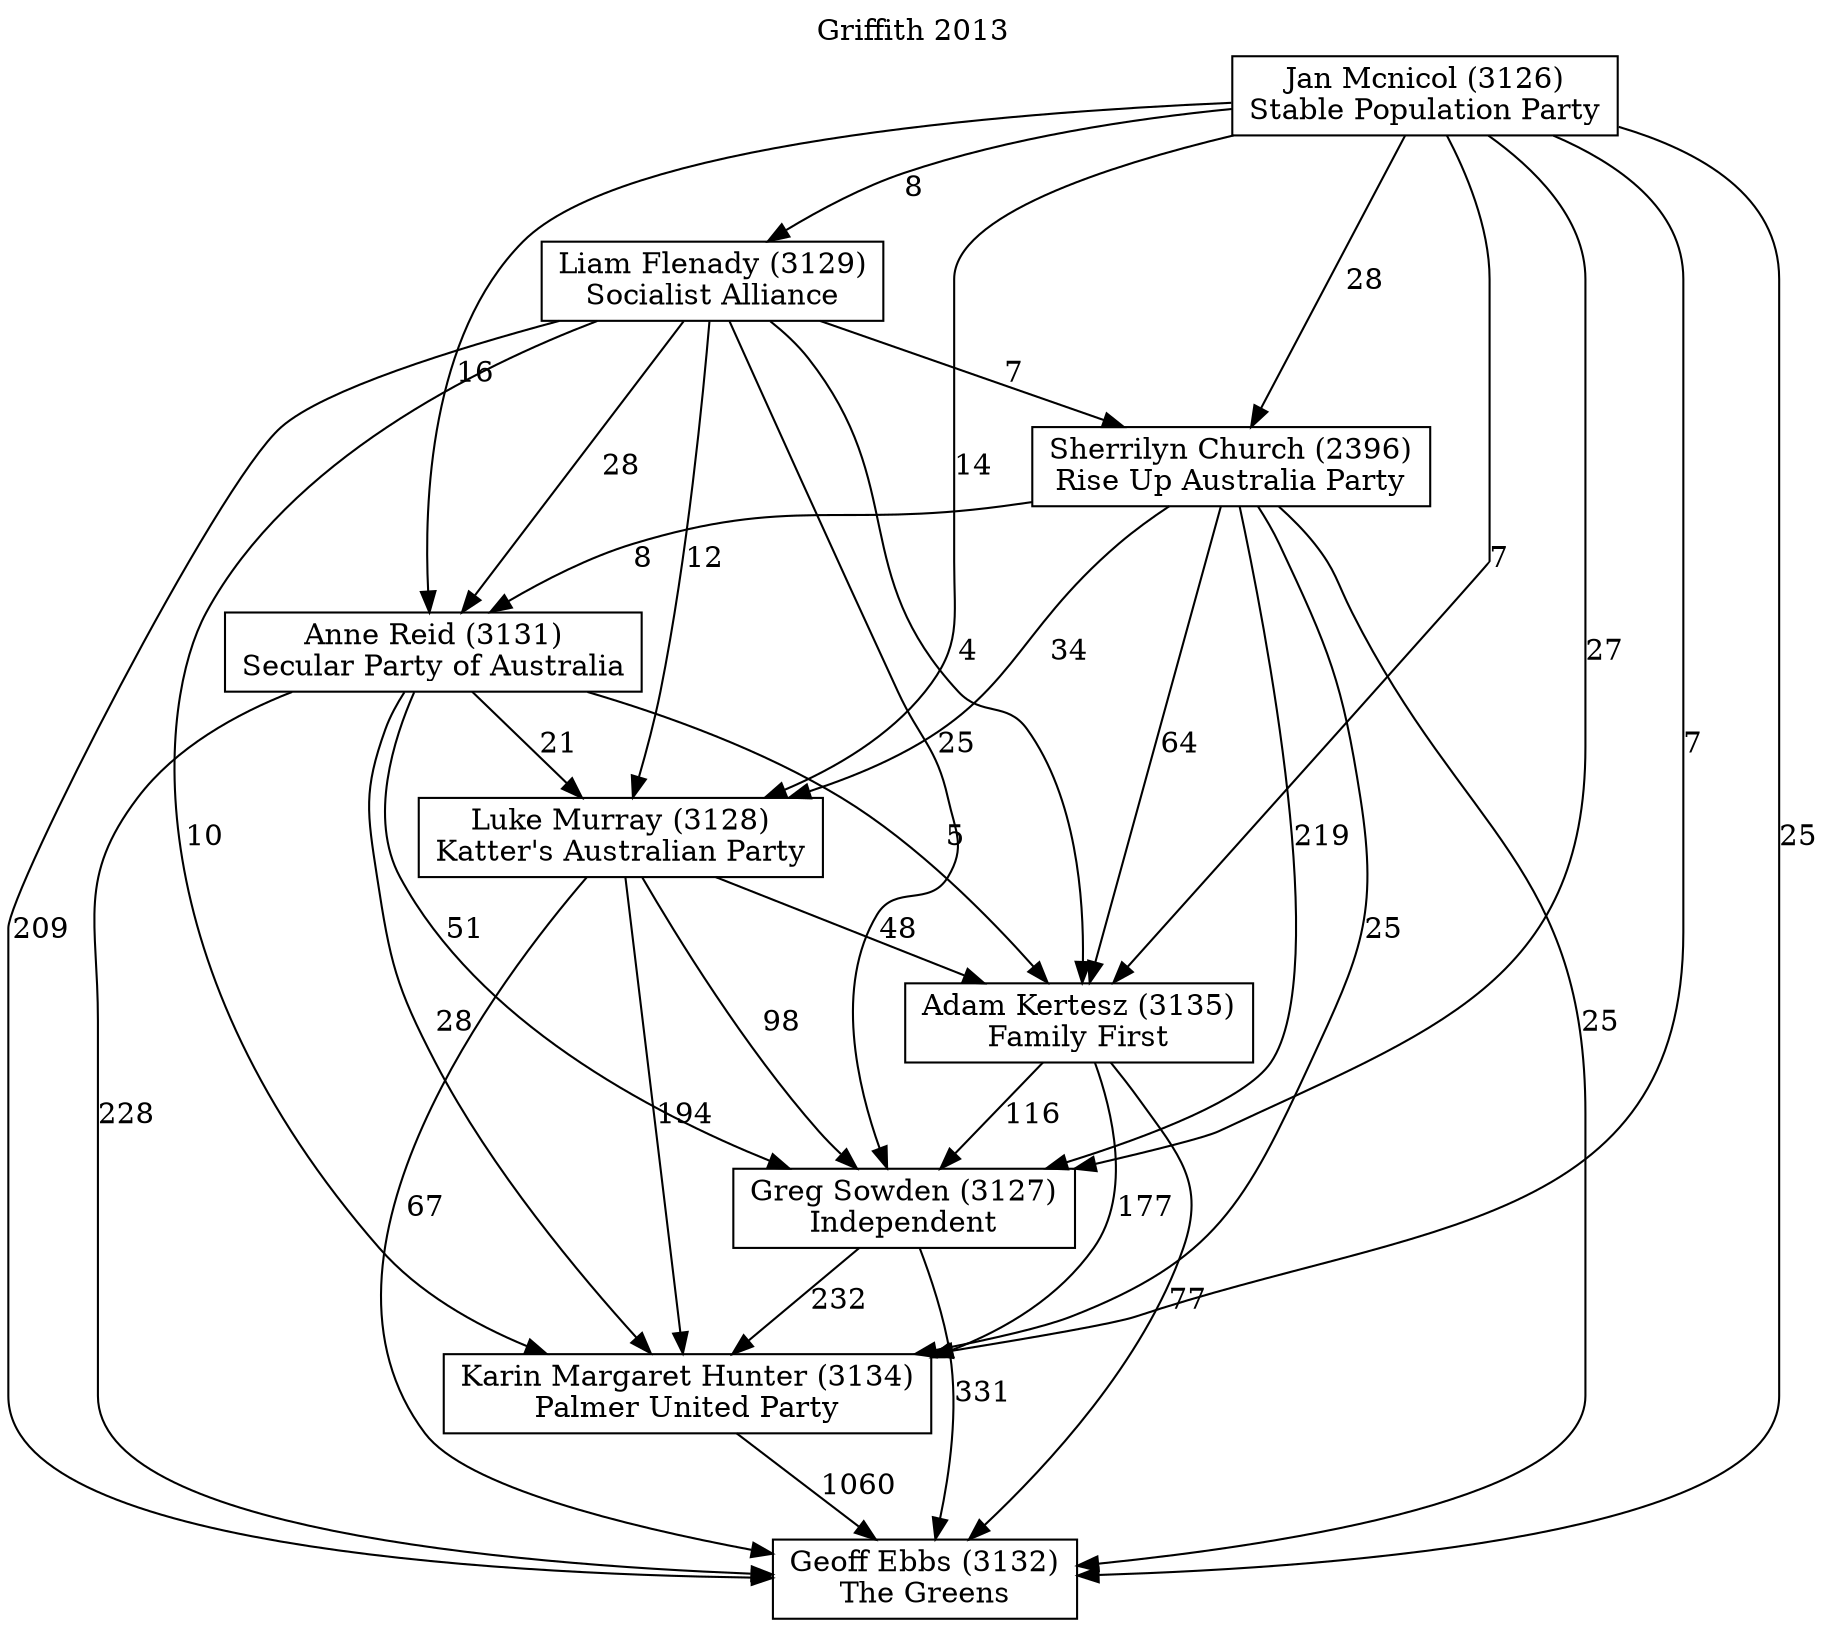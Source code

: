 // House preference flow
digraph "Geoff Ebbs (3132)_Griffith_2013" {
	graph [label="Griffith 2013" labelloc=t mclimit=10]
	node [shape=box]
	"Geoff Ebbs (3132)" [label="Geoff Ebbs (3132)
The Greens"]
	"Karin Margaret Hunter (3134)" [label="Karin Margaret Hunter (3134)
Palmer United Party"]
	"Greg Sowden (3127)" [label="Greg Sowden (3127)
Independent"]
	"Adam Kertesz (3135)" [label="Adam Kertesz (3135)
Family First"]
	"Luke Murray (3128)" [label="Luke Murray (3128)
Katter's Australian Party"]
	"Anne Reid (3131)" [label="Anne Reid (3131)
Secular Party of Australia"]
	"Sherrilyn Church (2396)" [label="Sherrilyn Church (2396)
Rise Up Australia Party"]
	"Liam Flenady (3129)" [label="Liam Flenady (3129)
Socialist Alliance"]
	"Jan Mcnicol (3126)" [label="Jan Mcnicol (3126)
Stable Population Party"]
	"Geoff Ebbs (3132)" [label="Geoff Ebbs (3132)
The Greens"]
	"Greg Sowden (3127)" [label="Greg Sowden (3127)
Independent"]
	"Adam Kertesz (3135)" [label="Adam Kertesz (3135)
Family First"]
	"Luke Murray (3128)" [label="Luke Murray (3128)
Katter's Australian Party"]
	"Anne Reid (3131)" [label="Anne Reid (3131)
Secular Party of Australia"]
	"Sherrilyn Church (2396)" [label="Sherrilyn Church (2396)
Rise Up Australia Party"]
	"Liam Flenady (3129)" [label="Liam Flenady (3129)
Socialist Alliance"]
	"Jan Mcnicol (3126)" [label="Jan Mcnicol (3126)
Stable Population Party"]
	"Geoff Ebbs (3132)" [label="Geoff Ebbs (3132)
The Greens"]
	"Adam Kertesz (3135)" [label="Adam Kertesz (3135)
Family First"]
	"Luke Murray (3128)" [label="Luke Murray (3128)
Katter's Australian Party"]
	"Anne Reid (3131)" [label="Anne Reid (3131)
Secular Party of Australia"]
	"Sherrilyn Church (2396)" [label="Sherrilyn Church (2396)
Rise Up Australia Party"]
	"Liam Flenady (3129)" [label="Liam Flenady (3129)
Socialist Alliance"]
	"Jan Mcnicol (3126)" [label="Jan Mcnicol (3126)
Stable Population Party"]
	"Geoff Ebbs (3132)" [label="Geoff Ebbs (3132)
The Greens"]
	"Luke Murray (3128)" [label="Luke Murray (3128)
Katter's Australian Party"]
	"Anne Reid (3131)" [label="Anne Reid (3131)
Secular Party of Australia"]
	"Sherrilyn Church (2396)" [label="Sherrilyn Church (2396)
Rise Up Australia Party"]
	"Liam Flenady (3129)" [label="Liam Flenady (3129)
Socialist Alliance"]
	"Jan Mcnicol (3126)" [label="Jan Mcnicol (3126)
Stable Population Party"]
	"Geoff Ebbs (3132)" [label="Geoff Ebbs (3132)
The Greens"]
	"Anne Reid (3131)" [label="Anne Reid (3131)
Secular Party of Australia"]
	"Sherrilyn Church (2396)" [label="Sherrilyn Church (2396)
Rise Up Australia Party"]
	"Liam Flenady (3129)" [label="Liam Flenady (3129)
Socialist Alliance"]
	"Jan Mcnicol (3126)" [label="Jan Mcnicol (3126)
Stable Population Party"]
	"Geoff Ebbs (3132)" [label="Geoff Ebbs (3132)
The Greens"]
	"Sherrilyn Church (2396)" [label="Sherrilyn Church (2396)
Rise Up Australia Party"]
	"Liam Flenady (3129)" [label="Liam Flenady (3129)
Socialist Alliance"]
	"Jan Mcnicol (3126)" [label="Jan Mcnicol (3126)
Stable Population Party"]
	"Geoff Ebbs (3132)" [label="Geoff Ebbs (3132)
The Greens"]
	"Liam Flenady (3129)" [label="Liam Flenady (3129)
Socialist Alliance"]
	"Jan Mcnicol (3126)" [label="Jan Mcnicol (3126)
Stable Population Party"]
	"Geoff Ebbs (3132)" [label="Geoff Ebbs (3132)
The Greens"]
	"Jan Mcnicol (3126)" [label="Jan Mcnicol (3126)
Stable Population Party"]
	"Jan Mcnicol (3126)" [label="Jan Mcnicol (3126)
Stable Population Party"]
	"Liam Flenady (3129)" [label="Liam Flenady (3129)
Socialist Alliance"]
	"Jan Mcnicol (3126)" [label="Jan Mcnicol (3126)
Stable Population Party"]
	"Jan Mcnicol (3126)" [label="Jan Mcnicol (3126)
Stable Population Party"]
	"Sherrilyn Church (2396)" [label="Sherrilyn Church (2396)
Rise Up Australia Party"]
	"Liam Flenady (3129)" [label="Liam Flenady (3129)
Socialist Alliance"]
	"Jan Mcnicol (3126)" [label="Jan Mcnicol (3126)
Stable Population Party"]
	"Sherrilyn Church (2396)" [label="Sherrilyn Church (2396)
Rise Up Australia Party"]
	"Jan Mcnicol (3126)" [label="Jan Mcnicol (3126)
Stable Population Party"]
	"Jan Mcnicol (3126)" [label="Jan Mcnicol (3126)
Stable Population Party"]
	"Liam Flenady (3129)" [label="Liam Flenady (3129)
Socialist Alliance"]
	"Jan Mcnicol (3126)" [label="Jan Mcnicol (3126)
Stable Population Party"]
	"Jan Mcnicol (3126)" [label="Jan Mcnicol (3126)
Stable Population Party"]
	"Anne Reid (3131)" [label="Anne Reid (3131)
Secular Party of Australia"]
	"Sherrilyn Church (2396)" [label="Sherrilyn Church (2396)
Rise Up Australia Party"]
	"Liam Flenady (3129)" [label="Liam Flenady (3129)
Socialist Alliance"]
	"Jan Mcnicol (3126)" [label="Jan Mcnicol (3126)
Stable Population Party"]
	"Anne Reid (3131)" [label="Anne Reid (3131)
Secular Party of Australia"]
	"Liam Flenady (3129)" [label="Liam Flenady (3129)
Socialist Alliance"]
	"Jan Mcnicol (3126)" [label="Jan Mcnicol (3126)
Stable Population Party"]
	"Anne Reid (3131)" [label="Anne Reid (3131)
Secular Party of Australia"]
	"Jan Mcnicol (3126)" [label="Jan Mcnicol (3126)
Stable Population Party"]
	"Jan Mcnicol (3126)" [label="Jan Mcnicol (3126)
Stable Population Party"]
	"Liam Flenady (3129)" [label="Liam Flenady (3129)
Socialist Alliance"]
	"Jan Mcnicol (3126)" [label="Jan Mcnicol (3126)
Stable Population Party"]
	"Jan Mcnicol (3126)" [label="Jan Mcnicol (3126)
Stable Population Party"]
	"Sherrilyn Church (2396)" [label="Sherrilyn Church (2396)
Rise Up Australia Party"]
	"Liam Flenady (3129)" [label="Liam Flenady (3129)
Socialist Alliance"]
	"Jan Mcnicol (3126)" [label="Jan Mcnicol (3126)
Stable Population Party"]
	"Sherrilyn Church (2396)" [label="Sherrilyn Church (2396)
Rise Up Australia Party"]
	"Jan Mcnicol (3126)" [label="Jan Mcnicol (3126)
Stable Population Party"]
	"Jan Mcnicol (3126)" [label="Jan Mcnicol (3126)
Stable Population Party"]
	"Liam Flenady (3129)" [label="Liam Flenady (3129)
Socialist Alliance"]
	"Jan Mcnicol (3126)" [label="Jan Mcnicol (3126)
Stable Population Party"]
	"Jan Mcnicol (3126)" [label="Jan Mcnicol (3126)
Stable Population Party"]
	"Luke Murray (3128)" [label="Luke Murray (3128)
Katter's Australian Party"]
	"Anne Reid (3131)" [label="Anne Reid (3131)
Secular Party of Australia"]
	"Sherrilyn Church (2396)" [label="Sherrilyn Church (2396)
Rise Up Australia Party"]
	"Liam Flenady (3129)" [label="Liam Flenady (3129)
Socialist Alliance"]
	"Jan Mcnicol (3126)" [label="Jan Mcnicol (3126)
Stable Population Party"]
	"Luke Murray (3128)" [label="Luke Murray (3128)
Katter's Australian Party"]
	"Sherrilyn Church (2396)" [label="Sherrilyn Church (2396)
Rise Up Australia Party"]
	"Liam Flenady (3129)" [label="Liam Flenady (3129)
Socialist Alliance"]
	"Jan Mcnicol (3126)" [label="Jan Mcnicol (3126)
Stable Population Party"]
	"Luke Murray (3128)" [label="Luke Murray (3128)
Katter's Australian Party"]
	"Liam Flenady (3129)" [label="Liam Flenady (3129)
Socialist Alliance"]
	"Jan Mcnicol (3126)" [label="Jan Mcnicol (3126)
Stable Population Party"]
	"Luke Murray (3128)" [label="Luke Murray (3128)
Katter's Australian Party"]
	"Jan Mcnicol (3126)" [label="Jan Mcnicol (3126)
Stable Population Party"]
	"Jan Mcnicol (3126)" [label="Jan Mcnicol (3126)
Stable Population Party"]
	"Liam Flenady (3129)" [label="Liam Flenady (3129)
Socialist Alliance"]
	"Jan Mcnicol (3126)" [label="Jan Mcnicol (3126)
Stable Population Party"]
	"Jan Mcnicol (3126)" [label="Jan Mcnicol (3126)
Stable Population Party"]
	"Sherrilyn Church (2396)" [label="Sherrilyn Church (2396)
Rise Up Australia Party"]
	"Liam Flenady (3129)" [label="Liam Flenady (3129)
Socialist Alliance"]
	"Jan Mcnicol (3126)" [label="Jan Mcnicol (3126)
Stable Population Party"]
	"Sherrilyn Church (2396)" [label="Sherrilyn Church (2396)
Rise Up Australia Party"]
	"Jan Mcnicol (3126)" [label="Jan Mcnicol (3126)
Stable Population Party"]
	"Jan Mcnicol (3126)" [label="Jan Mcnicol (3126)
Stable Population Party"]
	"Liam Flenady (3129)" [label="Liam Flenady (3129)
Socialist Alliance"]
	"Jan Mcnicol (3126)" [label="Jan Mcnicol (3126)
Stable Population Party"]
	"Jan Mcnicol (3126)" [label="Jan Mcnicol (3126)
Stable Population Party"]
	"Anne Reid (3131)" [label="Anne Reid (3131)
Secular Party of Australia"]
	"Sherrilyn Church (2396)" [label="Sherrilyn Church (2396)
Rise Up Australia Party"]
	"Liam Flenady (3129)" [label="Liam Flenady (3129)
Socialist Alliance"]
	"Jan Mcnicol (3126)" [label="Jan Mcnicol (3126)
Stable Population Party"]
	"Anne Reid (3131)" [label="Anne Reid (3131)
Secular Party of Australia"]
	"Liam Flenady (3129)" [label="Liam Flenady (3129)
Socialist Alliance"]
	"Jan Mcnicol (3126)" [label="Jan Mcnicol (3126)
Stable Population Party"]
	"Anne Reid (3131)" [label="Anne Reid (3131)
Secular Party of Australia"]
	"Jan Mcnicol (3126)" [label="Jan Mcnicol (3126)
Stable Population Party"]
	"Jan Mcnicol (3126)" [label="Jan Mcnicol (3126)
Stable Population Party"]
	"Liam Flenady (3129)" [label="Liam Flenady (3129)
Socialist Alliance"]
	"Jan Mcnicol (3126)" [label="Jan Mcnicol (3126)
Stable Population Party"]
	"Jan Mcnicol (3126)" [label="Jan Mcnicol (3126)
Stable Population Party"]
	"Sherrilyn Church (2396)" [label="Sherrilyn Church (2396)
Rise Up Australia Party"]
	"Liam Flenady (3129)" [label="Liam Flenady (3129)
Socialist Alliance"]
	"Jan Mcnicol (3126)" [label="Jan Mcnicol (3126)
Stable Population Party"]
	"Sherrilyn Church (2396)" [label="Sherrilyn Church (2396)
Rise Up Australia Party"]
	"Jan Mcnicol (3126)" [label="Jan Mcnicol (3126)
Stable Population Party"]
	"Jan Mcnicol (3126)" [label="Jan Mcnicol (3126)
Stable Population Party"]
	"Liam Flenady (3129)" [label="Liam Flenady (3129)
Socialist Alliance"]
	"Jan Mcnicol (3126)" [label="Jan Mcnicol (3126)
Stable Population Party"]
	"Jan Mcnicol (3126)" [label="Jan Mcnicol (3126)
Stable Population Party"]
	"Adam Kertesz (3135)" [label="Adam Kertesz (3135)
Family First"]
	"Luke Murray (3128)" [label="Luke Murray (3128)
Katter's Australian Party"]
	"Anne Reid (3131)" [label="Anne Reid (3131)
Secular Party of Australia"]
	"Sherrilyn Church (2396)" [label="Sherrilyn Church (2396)
Rise Up Australia Party"]
	"Liam Flenady (3129)" [label="Liam Flenady (3129)
Socialist Alliance"]
	"Jan Mcnicol (3126)" [label="Jan Mcnicol (3126)
Stable Population Party"]
	"Adam Kertesz (3135)" [label="Adam Kertesz (3135)
Family First"]
	"Anne Reid (3131)" [label="Anne Reid (3131)
Secular Party of Australia"]
	"Sherrilyn Church (2396)" [label="Sherrilyn Church (2396)
Rise Up Australia Party"]
	"Liam Flenady (3129)" [label="Liam Flenady (3129)
Socialist Alliance"]
	"Jan Mcnicol (3126)" [label="Jan Mcnicol (3126)
Stable Population Party"]
	"Adam Kertesz (3135)" [label="Adam Kertesz (3135)
Family First"]
	"Sherrilyn Church (2396)" [label="Sherrilyn Church (2396)
Rise Up Australia Party"]
	"Liam Flenady (3129)" [label="Liam Flenady (3129)
Socialist Alliance"]
	"Jan Mcnicol (3126)" [label="Jan Mcnicol (3126)
Stable Population Party"]
	"Adam Kertesz (3135)" [label="Adam Kertesz (3135)
Family First"]
	"Liam Flenady (3129)" [label="Liam Flenady (3129)
Socialist Alliance"]
	"Jan Mcnicol (3126)" [label="Jan Mcnicol (3126)
Stable Population Party"]
	"Adam Kertesz (3135)" [label="Adam Kertesz (3135)
Family First"]
	"Jan Mcnicol (3126)" [label="Jan Mcnicol (3126)
Stable Population Party"]
	"Jan Mcnicol (3126)" [label="Jan Mcnicol (3126)
Stable Population Party"]
	"Liam Flenady (3129)" [label="Liam Flenady (3129)
Socialist Alliance"]
	"Jan Mcnicol (3126)" [label="Jan Mcnicol (3126)
Stable Population Party"]
	"Jan Mcnicol (3126)" [label="Jan Mcnicol (3126)
Stable Population Party"]
	"Sherrilyn Church (2396)" [label="Sherrilyn Church (2396)
Rise Up Australia Party"]
	"Liam Flenady (3129)" [label="Liam Flenady (3129)
Socialist Alliance"]
	"Jan Mcnicol (3126)" [label="Jan Mcnicol (3126)
Stable Population Party"]
	"Sherrilyn Church (2396)" [label="Sherrilyn Church (2396)
Rise Up Australia Party"]
	"Jan Mcnicol (3126)" [label="Jan Mcnicol (3126)
Stable Population Party"]
	"Jan Mcnicol (3126)" [label="Jan Mcnicol (3126)
Stable Population Party"]
	"Liam Flenady (3129)" [label="Liam Flenady (3129)
Socialist Alliance"]
	"Jan Mcnicol (3126)" [label="Jan Mcnicol (3126)
Stable Population Party"]
	"Jan Mcnicol (3126)" [label="Jan Mcnicol (3126)
Stable Population Party"]
	"Anne Reid (3131)" [label="Anne Reid (3131)
Secular Party of Australia"]
	"Sherrilyn Church (2396)" [label="Sherrilyn Church (2396)
Rise Up Australia Party"]
	"Liam Flenady (3129)" [label="Liam Flenady (3129)
Socialist Alliance"]
	"Jan Mcnicol (3126)" [label="Jan Mcnicol (3126)
Stable Population Party"]
	"Anne Reid (3131)" [label="Anne Reid (3131)
Secular Party of Australia"]
	"Liam Flenady (3129)" [label="Liam Flenady (3129)
Socialist Alliance"]
	"Jan Mcnicol (3126)" [label="Jan Mcnicol (3126)
Stable Population Party"]
	"Anne Reid (3131)" [label="Anne Reid (3131)
Secular Party of Australia"]
	"Jan Mcnicol (3126)" [label="Jan Mcnicol (3126)
Stable Population Party"]
	"Jan Mcnicol (3126)" [label="Jan Mcnicol (3126)
Stable Population Party"]
	"Liam Flenady (3129)" [label="Liam Flenady (3129)
Socialist Alliance"]
	"Jan Mcnicol (3126)" [label="Jan Mcnicol (3126)
Stable Population Party"]
	"Jan Mcnicol (3126)" [label="Jan Mcnicol (3126)
Stable Population Party"]
	"Sherrilyn Church (2396)" [label="Sherrilyn Church (2396)
Rise Up Australia Party"]
	"Liam Flenady (3129)" [label="Liam Flenady (3129)
Socialist Alliance"]
	"Jan Mcnicol (3126)" [label="Jan Mcnicol (3126)
Stable Population Party"]
	"Sherrilyn Church (2396)" [label="Sherrilyn Church (2396)
Rise Up Australia Party"]
	"Jan Mcnicol (3126)" [label="Jan Mcnicol (3126)
Stable Population Party"]
	"Jan Mcnicol (3126)" [label="Jan Mcnicol (3126)
Stable Population Party"]
	"Liam Flenady (3129)" [label="Liam Flenady (3129)
Socialist Alliance"]
	"Jan Mcnicol (3126)" [label="Jan Mcnicol (3126)
Stable Population Party"]
	"Jan Mcnicol (3126)" [label="Jan Mcnicol (3126)
Stable Population Party"]
	"Luke Murray (3128)" [label="Luke Murray (3128)
Katter's Australian Party"]
	"Anne Reid (3131)" [label="Anne Reid (3131)
Secular Party of Australia"]
	"Sherrilyn Church (2396)" [label="Sherrilyn Church (2396)
Rise Up Australia Party"]
	"Liam Flenady (3129)" [label="Liam Flenady (3129)
Socialist Alliance"]
	"Jan Mcnicol (3126)" [label="Jan Mcnicol (3126)
Stable Population Party"]
	"Luke Murray (3128)" [label="Luke Murray (3128)
Katter's Australian Party"]
	"Sherrilyn Church (2396)" [label="Sherrilyn Church (2396)
Rise Up Australia Party"]
	"Liam Flenady (3129)" [label="Liam Flenady (3129)
Socialist Alliance"]
	"Jan Mcnicol (3126)" [label="Jan Mcnicol (3126)
Stable Population Party"]
	"Luke Murray (3128)" [label="Luke Murray (3128)
Katter's Australian Party"]
	"Liam Flenady (3129)" [label="Liam Flenady (3129)
Socialist Alliance"]
	"Jan Mcnicol (3126)" [label="Jan Mcnicol (3126)
Stable Population Party"]
	"Luke Murray (3128)" [label="Luke Murray (3128)
Katter's Australian Party"]
	"Jan Mcnicol (3126)" [label="Jan Mcnicol (3126)
Stable Population Party"]
	"Jan Mcnicol (3126)" [label="Jan Mcnicol (3126)
Stable Population Party"]
	"Liam Flenady (3129)" [label="Liam Flenady (3129)
Socialist Alliance"]
	"Jan Mcnicol (3126)" [label="Jan Mcnicol (3126)
Stable Population Party"]
	"Jan Mcnicol (3126)" [label="Jan Mcnicol (3126)
Stable Population Party"]
	"Sherrilyn Church (2396)" [label="Sherrilyn Church (2396)
Rise Up Australia Party"]
	"Liam Flenady (3129)" [label="Liam Flenady (3129)
Socialist Alliance"]
	"Jan Mcnicol (3126)" [label="Jan Mcnicol (3126)
Stable Population Party"]
	"Sherrilyn Church (2396)" [label="Sherrilyn Church (2396)
Rise Up Australia Party"]
	"Jan Mcnicol (3126)" [label="Jan Mcnicol (3126)
Stable Population Party"]
	"Jan Mcnicol (3126)" [label="Jan Mcnicol (3126)
Stable Population Party"]
	"Liam Flenady (3129)" [label="Liam Flenady (3129)
Socialist Alliance"]
	"Jan Mcnicol (3126)" [label="Jan Mcnicol (3126)
Stable Population Party"]
	"Jan Mcnicol (3126)" [label="Jan Mcnicol (3126)
Stable Population Party"]
	"Anne Reid (3131)" [label="Anne Reid (3131)
Secular Party of Australia"]
	"Sherrilyn Church (2396)" [label="Sherrilyn Church (2396)
Rise Up Australia Party"]
	"Liam Flenady (3129)" [label="Liam Flenady (3129)
Socialist Alliance"]
	"Jan Mcnicol (3126)" [label="Jan Mcnicol (3126)
Stable Population Party"]
	"Anne Reid (3131)" [label="Anne Reid (3131)
Secular Party of Australia"]
	"Liam Flenady (3129)" [label="Liam Flenady (3129)
Socialist Alliance"]
	"Jan Mcnicol (3126)" [label="Jan Mcnicol (3126)
Stable Population Party"]
	"Anne Reid (3131)" [label="Anne Reid (3131)
Secular Party of Australia"]
	"Jan Mcnicol (3126)" [label="Jan Mcnicol (3126)
Stable Population Party"]
	"Jan Mcnicol (3126)" [label="Jan Mcnicol (3126)
Stable Population Party"]
	"Liam Flenady (3129)" [label="Liam Flenady (3129)
Socialist Alliance"]
	"Jan Mcnicol (3126)" [label="Jan Mcnicol (3126)
Stable Population Party"]
	"Jan Mcnicol (3126)" [label="Jan Mcnicol (3126)
Stable Population Party"]
	"Sherrilyn Church (2396)" [label="Sherrilyn Church (2396)
Rise Up Australia Party"]
	"Liam Flenady (3129)" [label="Liam Flenady (3129)
Socialist Alliance"]
	"Jan Mcnicol (3126)" [label="Jan Mcnicol (3126)
Stable Population Party"]
	"Sherrilyn Church (2396)" [label="Sherrilyn Church (2396)
Rise Up Australia Party"]
	"Jan Mcnicol (3126)" [label="Jan Mcnicol (3126)
Stable Population Party"]
	"Jan Mcnicol (3126)" [label="Jan Mcnicol (3126)
Stable Population Party"]
	"Liam Flenady (3129)" [label="Liam Flenady (3129)
Socialist Alliance"]
	"Jan Mcnicol (3126)" [label="Jan Mcnicol (3126)
Stable Population Party"]
	"Jan Mcnicol (3126)" [label="Jan Mcnicol (3126)
Stable Population Party"]
	"Greg Sowden (3127)" [label="Greg Sowden (3127)
Independent"]
	"Adam Kertesz (3135)" [label="Adam Kertesz (3135)
Family First"]
	"Luke Murray (3128)" [label="Luke Murray (3128)
Katter's Australian Party"]
	"Anne Reid (3131)" [label="Anne Reid (3131)
Secular Party of Australia"]
	"Sherrilyn Church (2396)" [label="Sherrilyn Church (2396)
Rise Up Australia Party"]
	"Liam Flenady (3129)" [label="Liam Flenady (3129)
Socialist Alliance"]
	"Jan Mcnicol (3126)" [label="Jan Mcnicol (3126)
Stable Population Party"]
	"Greg Sowden (3127)" [label="Greg Sowden (3127)
Independent"]
	"Luke Murray (3128)" [label="Luke Murray (3128)
Katter's Australian Party"]
	"Anne Reid (3131)" [label="Anne Reid (3131)
Secular Party of Australia"]
	"Sherrilyn Church (2396)" [label="Sherrilyn Church (2396)
Rise Up Australia Party"]
	"Liam Flenady (3129)" [label="Liam Flenady (3129)
Socialist Alliance"]
	"Jan Mcnicol (3126)" [label="Jan Mcnicol (3126)
Stable Population Party"]
	"Greg Sowden (3127)" [label="Greg Sowden (3127)
Independent"]
	"Anne Reid (3131)" [label="Anne Reid (3131)
Secular Party of Australia"]
	"Sherrilyn Church (2396)" [label="Sherrilyn Church (2396)
Rise Up Australia Party"]
	"Liam Flenady (3129)" [label="Liam Flenady (3129)
Socialist Alliance"]
	"Jan Mcnicol (3126)" [label="Jan Mcnicol (3126)
Stable Population Party"]
	"Greg Sowden (3127)" [label="Greg Sowden (3127)
Independent"]
	"Sherrilyn Church (2396)" [label="Sherrilyn Church (2396)
Rise Up Australia Party"]
	"Liam Flenady (3129)" [label="Liam Flenady (3129)
Socialist Alliance"]
	"Jan Mcnicol (3126)" [label="Jan Mcnicol (3126)
Stable Population Party"]
	"Greg Sowden (3127)" [label="Greg Sowden (3127)
Independent"]
	"Liam Flenady (3129)" [label="Liam Flenady (3129)
Socialist Alliance"]
	"Jan Mcnicol (3126)" [label="Jan Mcnicol (3126)
Stable Population Party"]
	"Greg Sowden (3127)" [label="Greg Sowden (3127)
Independent"]
	"Jan Mcnicol (3126)" [label="Jan Mcnicol (3126)
Stable Population Party"]
	"Jan Mcnicol (3126)" [label="Jan Mcnicol (3126)
Stable Population Party"]
	"Liam Flenady (3129)" [label="Liam Flenady (3129)
Socialist Alliance"]
	"Jan Mcnicol (3126)" [label="Jan Mcnicol (3126)
Stable Population Party"]
	"Jan Mcnicol (3126)" [label="Jan Mcnicol (3126)
Stable Population Party"]
	"Sherrilyn Church (2396)" [label="Sherrilyn Church (2396)
Rise Up Australia Party"]
	"Liam Flenady (3129)" [label="Liam Flenady (3129)
Socialist Alliance"]
	"Jan Mcnicol (3126)" [label="Jan Mcnicol (3126)
Stable Population Party"]
	"Sherrilyn Church (2396)" [label="Sherrilyn Church (2396)
Rise Up Australia Party"]
	"Jan Mcnicol (3126)" [label="Jan Mcnicol (3126)
Stable Population Party"]
	"Jan Mcnicol (3126)" [label="Jan Mcnicol (3126)
Stable Population Party"]
	"Liam Flenady (3129)" [label="Liam Flenady (3129)
Socialist Alliance"]
	"Jan Mcnicol (3126)" [label="Jan Mcnicol (3126)
Stable Population Party"]
	"Jan Mcnicol (3126)" [label="Jan Mcnicol (3126)
Stable Population Party"]
	"Anne Reid (3131)" [label="Anne Reid (3131)
Secular Party of Australia"]
	"Sherrilyn Church (2396)" [label="Sherrilyn Church (2396)
Rise Up Australia Party"]
	"Liam Flenady (3129)" [label="Liam Flenady (3129)
Socialist Alliance"]
	"Jan Mcnicol (3126)" [label="Jan Mcnicol (3126)
Stable Population Party"]
	"Anne Reid (3131)" [label="Anne Reid (3131)
Secular Party of Australia"]
	"Liam Flenady (3129)" [label="Liam Flenady (3129)
Socialist Alliance"]
	"Jan Mcnicol (3126)" [label="Jan Mcnicol (3126)
Stable Population Party"]
	"Anne Reid (3131)" [label="Anne Reid (3131)
Secular Party of Australia"]
	"Jan Mcnicol (3126)" [label="Jan Mcnicol (3126)
Stable Population Party"]
	"Jan Mcnicol (3126)" [label="Jan Mcnicol (3126)
Stable Population Party"]
	"Liam Flenady (3129)" [label="Liam Flenady (3129)
Socialist Alliance"]
	"Jan Mcnicol (3126)" [label="Jan Mcnicol (3126)
Stable Population Party"]
	"Jan Mcnicol (3126)" [label="Jan Mcnicol (3126)
Stable Population Party"]
	"Sherrilyn Church (2396)" [label="Sherrilyn Church (2396)
Rise Up Australia Party"]
	"Liam Flenady (3129)" [label="Liam Flenady (3129)
Socialist Alliance"]
	"Jan Mcnicol (3126)" [label="Jan Mcnicol (3126)
Stable Population Party"]
	"Sherrilyn Church (2396)" [label="Sherrilyn Church (2396)
Rise Up Australia Party"]
	"Jan Mcnicol (3126)" [label="Jan Mcnicol (3126)
Stable Population Party"]
	"Jan Mcnicol (3126)" [label="Jan Mcnicol (3126)
Stable Population Party"]
	"Liam Flenady (3129)" [label="Liam Flenady (3129)
Socialist Alliance"]
	"Jan Mcnicol (3126)" [label="Jan Mcnicol (3126)
Stable Population Party"]
	"Jan Mcnicol (3126)" [label="Jan Mcnicol (3126)
Stable Population Party"]
	"Luke Murray (3128)" [label="Luke Murray (3128)
Katter's Australian Party"]
	"Anne Reid (3131)" [label="Anne Reid (3131)
Secular Party of Australia"]
	"Sherrilyn Church (2396)" [label="Sherrilyn Church (2396)
Rise Up Australia Party"]
	"Liam Flenady (3129)" [label="Liam Flenady (3129)
Socialist Alliance"]
	"Jan Mcnicol (3126)" [label="Jan Mcnicol (3126)
Stable Population Party"]
	"Luke Murray (3128)" [label="Luke Murray (3128)
Katter's Australian Party"]
	"Sherrilyn Church (2396)" [label="Sherrilyn Church (2396)
Rise Up Australia Party"]
	"Liam Flenady (3129)" [label="Liam Flenady (3129)
Socialist Alliance"]
	"Jan Mcnicol (3126)" [label="Jan Mcnicol (3126)
Stable Population Party"]
	"Luke Murray (3128)" [label="Luke Murray (3128)
Katter's Australian Party"]
	"Liam Flenady (3129)" [label="Liam Flenady (3129)
Socialist Alliance"]
	"Jan Mcnicol (3126)" [label="Jan Mcnicol (3126)
Stable Population Party"]
	"Luke Murray (3128)" [label="Luke Murray (3128)
Katter's Australian Party"]
	"Jan Mcnicol (3126)" [label="Jan Mcnicol (3126)
Stable Population Party"]
	"Jan Mcnicol (3126)" [label="Jan Mcnicol (3126)
Stable Population Party"]
	"Liam Flenady (3129)" [label="Liam Flenady (3129)
Socialist Alliance"]
	"Jan Mcnicol (3126)" [label="Jan Mcnicol (3126)
Stable Population Party"]
	"Jan Mcnicol (3126)" [label="Jan Mcnicol (3126)
Stable Population Party"]
	"Sherrilyn Church (2396)" [label="Sherrilyn Church (2396)
Rise Up Australia Party"]
	"Liam Flenady (3129)" [label="Liam Flenady (3129)
Socialist Alliance"]
	"Jan Mcnicol (3126)" [label="Jan Mcnicol (3126)
Stable Population Party"]
	"Sherrilyn Church (2396)" [label="Sherrilyn Church (2396)
Rise Up Australia Party"]
	"Jan Mcnicol (3126)" [label="Jan Mcnicol (3126)
Stable Population Party"]
	"Jan Mcnicol (3126)" [label="Jan Mcnicol (3126)
Stable Population Party"]
	"Liam Flenady (3129)" [label="Liam Flenady (3129)
Socialist Alliance"]
	"Jan Mcnicol (3126)" [label="Jan Mcnicol (3126)
Stable Population Party"]
	"Jan Mcnicol (3126)" [label="Jan Mcnicol (3126)
Stable Population Party"]
	"Anne Reid (3131)" [label="Anne Reid (3131)
Secular Party of Australia"]
	"Sherrilyn Church (2396)" [label="Sherrilyn Church (2396)
Rise Up Australia Party"]
	"Liam Flenady (3129)" [label="Liam Flenady (3129)
Socialist Alliance"]
	"Jan Mcnicol (3126)" [label="Jan Mcnicol (3126)
Stable Population Party"]
	"Anne Reid (3131)" [label="Anne Reid (3131)
Secular Party of Australia"]
	"Liam Flenady (3129)" [label="Liam Flenady (3129)
Socialist Alliance"]
	"Jan Mcnicol (3126)" [label="Jan Mcnicol (3126)
Stable Population Party"]
	"Anne Reid (3131)" [label="Anne Reid (3131)
Secular Party of Australia"]
	"Jan Mcnicol (3126)" [label="Jan Mcnicol (3126)
Stable Population Party"]
	"Jan Mcnicol (3126)" [label="Jan Mcnicol (3126)
Stable Population Party"]
	"Liam Flenady (3129)" [label="Liam Flenady (3129)
Socialist Alliance"]
	"Jan Mcnicol (3126)" [label="Jan Mcnicol (3126)
Stable Population Party"]
	"Jan Mcnicol (3126)" [label="Jan Mcnicol (3126)
Stable Population Party"]
	"Sherrilyn Church (2396)" [label="Sherrilyn Church (2396)
Rise Up Australia Party"]
	"Liam Flenady (3129)" [label="Liam Flenady (3129)
Socialist Alliance"]
	"Jan Mcnicol (3126)" [label="Jan Mcnicol (3126)
Stable Population Party"]
	"Sherrilyn Church (2396)" [label="Sherrilyn Church (2396)
Rise Up Australia Party"]
	"Jan Mcnicol (3126)" [label="Jan Mcnicol (3126)
Stable Population Party"]
	"Jan Mcnicol (3126)" [label="Jan Mcnicol (3126)
Stable Population Party"]
	"Liam Flenady (3129)" [label="Liam Flenady (3129)
Socialist Alliance"]
	"Jan Mcnicol (3126)" [label="Jan Mcnicol (3126)
Stable Population Party"]
	"Jan Mcnicol (3126)" [label="Jan Mcnicol (3126)
Stable Population Party"]
	"Adam Kertesz (3135)" [label="Adam Kertesz (3135)
Family First"]
	"Luke Murray (3128)" [label="Luke Murray (3128)
Katter's Australian Party"]
	"Anne Reid (3131)" [label="Anne Reid (3131)
Secular Party of Australia"]
	"Sherrilyn Church (2396)" [label="Sherrilyn Church (2396)
Rise Up Australia Party"]
	"Liam Flenady (3129)" [label="Liam Flenady (3129)
Socialist Alliance"]
	"Jan Mcnicol (3126)" [label="Jan Mcnicol (3126)
Stable Population Party"]
	"Adam Kertesz (3135)" [label="Adam Kertesz (3135)
Family First"]
	"Anne Reid (3131)" [label="Anne Reid (3131)
Secular Party of Australia"]
	"Sherrilyn Church (2396)" [label="Sherrilyn Church (2396)
Rise Up Australia Party"]
	"Liam Flenady (3129)" [label="Liam Flenady (3129)
Socialist Alliance"]
	"Jan Mcnicol (3126)" [label="Jan Mcnicol (3126)
Stable Population Party"]
	"Adam Kertesz (3135)" [label="Adam Kertesz (3135)
Family First"]
	"Sherrilyn Church (2396)" [label="Sherrilyn Church (2396)
Rise Up Australia Party"]
	"Liam Flenady (3129)" [label="Liam Flenady (3129)
Socialist Alliance"]
	"Jan Mcnicol (3126)" [label="Jan Mcnicol (3126)
Stable Population Party"]
	"Adam Kertesz (3135)" [label="Adam Kertesz (3135)
Family First"]
	"Liam Flenady (3129)" [label="Liam Flenady (3129)
Socialist Alliance"]
	"Jan Mcnicol (3126)" [label="Jan Mcnicol (3126)
Stable Population Party"]
	"Adam Kertesz (3135)" [label="Adam Kertesz (3135)
Family First"]
	"Jan Mcnicol (3126)" [label="Jan Mcnicol (3126)
Stable Population Party"]
	"Jan Mcnicol (3126)" [label="Jan Mcnicol (3126)
Stable Population Party"]
	"Liam Flenady (3129)" [label="Liam Flenady (3129)
Socialist Alliance"]
	"Jan Mcnicol (3126)" [label="Jan Mcnicol (3126)
Stable Population Party"]
	"Jan Mcnicol (3126)" [label="Jan Mcnicol (3126)
Stable Population Party"]
	"Sherrilyn Church (2396)" [label="Sherrilyn Church (2396)
Rise Up Australia Party"]
	"Liam Flenady (3129)" [label="Liam Flenady (3129)
Socialist Alliance"]
	"Jan Mcnicol (3126)" [label="Jan Mcnicol (3126)
Stable Population Party"]
	"Sherrilyn Church (2396)" [label="Sherrilyn Church (2396)
Rise Up Australia Party"]
	"Jan Mcnicol (3126)" [label="Jan Mcnicol (3126)
Stable Population Party"]
	"Jan Mcnicol (3126)" [label="Jan Mcnicol (3126)
Stable Population Party"]
	"Liam Flenady (3129)" [label="Liam Flenady (3129)
Socialist Alliance"]
	"Jan Mcnicol (3126)" [label="Jan Mcnicol (3126)
Stable Population Party"]
	"Jan Mcnicol (3126)" [label="Jan Mcnicol (3126)
Stable Population Party"]
	"Anne Reid (3131)" [label="Anne Reid (3131)
Secular Party of Australia"]
	"Sherrilyn Church (2396)" [label="Sherrilyn Church (2396)
Rise Up Australia Party"]
	"Liam Flenady (3129)" [label="Liam Flenady (3129)
Socialist Alliance"]
	"Jan Mcnicol (3126)" [label="Jan Mcnicol (3126)
Stable Population Party"]
	"Anne Reid (3131)" [label="Anne Reid (3131)
Secular Party of Australia"]
	"Liam Flenady (3129)" [label="Liam Flenady (3129)
Socialist Alliance"]
	"Jan Mcnicol (3126)" [label="Jan Mcnicol (3126)
Stable Population Party"]
	"Anne Reid (3131)" [label="Anne Reid (3131)
Secular Party of Australia"]
	"Jan Mcnicol (3126)" [label="Jan Mcnicol (3126)
Stable Population Party"]
	"Jan Mcnicol (3126)" [label="Jan Mcnicol (3126)
Stable Population Party"]
	"Liam Flenady (3129)" [label="Liam Flenady (3129)
Socialist Alliance"]
	"Jan Mcnicol (3126)" [label="Jan Mcnicol (3126)
Stable Population Party"]
	"Jan Mcnicol (3126)" [label="Jan Mcnicol (3126)
Stable Population Party"]
	"Sherrilyn Church (2396)" [label="Sherrilyn Church (2396)
Rise Up Australia Party"]
	"Liam Flenady (3129)" [label="Liam Flenady (3129)
Socialist Alliance"]
	"Jan Mcnicol (3126)" [label="Jan Mcnicol (3126)
Stable Population Party"]
	"Sherrilyn Church (2396)" [label="Sherrilyn Church (2396)
Rise Up Australia Party"]
	"Jan Mcnicol (3126)" [label="Jan Mcnicol (3126)
Stable Population Party"]
	"Jan Mcnicol (3126)" [label="Jan Mcnicol (3126)
Stable Population Party"]
	"Liam Flenady (3129)" [label="Liam Flenady (3129)
Socialist Alliance"]
	"Jan Mcnicol (3126)" [label="Jan Mcnicol (3126)
Stable Population Party"]
	"Jan Mcnicol (3126)" [label="Jan Mcnicol (3126)
Stable Population Party"]
	"Luke Murray (3128)" [label="Luke Murray (3128)
Katter's Australian Party"]
	"Anne Reid (3131)" [label="Anne Reid (3131)
Secular Party of Australia"]
	"Sherrilyn Church (2396)" [label="Sherrilyn Church (2396)
Rise Up Australia Party"]
	"Liam Flenady (3129)" [label="Liam Flenady (3129)
Socialist Alliance"]
	"Jan Mcnicol (3126)" [label="Jan Mcnicol (3126)
Stable Population Party"]
	"Luke Murray (3128)" [label="Luke Murray (3128)
Katter's Australian Party"]
	"Sherrilyn Church (2396)" [label="Sherrilyn Church (2396)
Rise Up Australia Party"]
	"Liam Flenady (3129)" [label="Liam Flenady (3129)
Socialist Alliance"]
	"Jan Mcnicol (3126)" [label="Jan Mcnicol (3126)
Stable Population Party"]
	"Luke Murray (3128)" [label="Luke Murray (3128)
Katter's Australian Party"]
	"Liam Flenady (3129)" [label="Liam Flenady (3129)
Socialist Alliance"]
	"Jan Mcnicol (3126)" [label="Jan Mcnicol (3126)
Stable Population Party"]
	"Luke Murray (3128)" [label="Luke Murray (3128)
Katter's Australian Party"]
	"Jan Mcnicol (3126)" [label="Jan Mcnicol (3126)
Stable Population Party"]
	"Jan Mcnicol (3126)" [label="Jan Mcnicol (3126)
Stable Population Party"]
	"Liam Flenady (3129)" [label="Liam Flenady (3129)
Socialist Alliance"]
	"Jan Mcnicol (3126)" [label="Jan Mcnicol (3126)
Stable Population Party"]
	"Jan Mcnicol (3126)" [label="Jan Mcnicol (3126)
Stable Population Party"]
	"Sherrilyn Church (2396)" [label="Sherrilyn Church (2396)
Rise Up Australia Party"]
	"Liam Flenady (3129)" [label="Liam Flenady (3129)
Socialist Alliance"]
	"Jan Mcnicol (3126)" [label="Jan Mcnicol (3126)
Stable Population Party"]
	"Sherrilyn Church (2396)" [label="Sherrilyn Church (2396)
Rise Up Australia Party"]
	"Jan Mcnicol (3126)" [label="Jan Mcnicol (3126)
Stable Population Party"]
	"Jan Mcnicol (3126)" [label="Jan Mcnicol (3126)
Stable Population Party"]
	"Liam Flenady (3129)" [label="Liam Flenady (3129)
Socialist Alliance"]
	"Jan Mcnicol (3126)" [label="Jan Mcnicol (3126)
Stable Population Party"]
	"Jan Mcnicol (3126)" [label="Jan Mcnicol (3126)
Stable Population Party"]
	"Anne Reid (3131)" [label="Anne Reid (3131)
Secular Party of Australia"]
	"Sherrilyn Church (2396)" [label="Sherrilyn Church (2396)
Rise Up Australia Party"]
	"Liam Flenady (3129)" [label="Liam Flenady (3129)
Socialist Alliance"]
	"Jan Mcnicol (3126)" [label="Jan Mcnicol (3126)
Stable Population Party"]
	"Anne Reid (3131)" [label="Anne Reid (3131)
Secular Party of Australia"]
	"Liam Flenady (3129)" [label="Liam Flenady (3129)
Socialist Alliance"]
	"Jan Mcnicol (3126)" [label="Jan Mcnicol (3126)
Stable Population Party"]
	"Anne Reid (3131)" [label="Anne Reid (3131)
Secular Party of Australia"]
	"Jan Mcnicol (3126)" [label="Jan Mcnicol (3126)
Stable Population Party"]
	"Jan Mcnicol (3126)" [label="Jan Mcnicol (3126)
Stable Population Party"]
	"Liam Flenady (3129)" [label="Liam Flenady (3129)
Socialist Alliance"]
	"Jan Mcnicol (3126)" [label="Jan Mcnicol (3126)
Stable Population Party"]
	"Jan Mcnicol (3126)" [label="Jan Mcnicol (3126)
Stable Population Party"]
	"Sherrilyn Church (2396)" [label="Sherrilyn Church (2396)
Rise Up Australia Party"]
	"Liam Flenady (3129)" [label="Liam Flenady (3129)
Socialist Alliance"]
	"Jan Mcnicol (3126)" [label="Jan Mcnicol (3126)
Stable Population Party"]
	"Sherrilyn Church (2396)" [label="Sherrilyn Church (2396)
Rise Up Australia Party"]
	"Jan Mcnicol (3126)" [label="Jan Mcnicol (3126)
Stable Population Party"]
	"Jan Mcnicol (3126)" [label="Jan Mcnicol (3126)
Stable Population Party"]
	"Liam Flenady (3129)" [label="Liam Flenady (3129)
Socialist Alliance"]
	"Jan Mcnicol (3126)" [label="Jan Mcnicol (3126)
Stable Population Party"]
	"Jan Mcnicol (3126)" [label="Jan Mcnicol (3126)
Stable Population Party"]
	"Karin Margaret Hunter (3134)" [label="Karin Margaret Hunter (3134)
Palmer United Party"]
	"Greg Sowden (3127)" [label="Greg Sowden (3127)
Independent"]
	"Adam Kertesz (3135)" [label="Adam Kertesz (3135)
Family First"]
	"Luke Murray (3128)" [label="Luke Murray (3128)
Katter's Australian Party"]
	"Anne Reid (3131)" [label="Anne Reid (3131)
Secular Party of Australia"]
	"Sherrilyn Church (2396)" [label="Sherrilyn Church (2396)
Rise Up Australia Party"]
	"Liam Flenady (3129)" [label="Liam Flenady (3129)
Socialist Alliance"]
	"Jan Mcnicol (3126)" [label="Jan Mcnicol (3126)
Stable Population Party"]
	"Karin Margaret Hunter (3134)" [label="Karin Margaret Hunter (3134)
Palmer United Party"]
	"Adam Kertesz (3135)" [label="Adam Kertesz (3135)
Family First"]
	"Luke Murray (3128)" [label="Luke Murray (3128)
Katter's Australian Party"]
	"Anne Reid (3131)" [label="Anne Reid (3131)
Secular Party of Australia"]
	"Sherrilyn Church (2396)" [label="Sherrilyn Church (2396)
Rise Up Australia Party"]
	"Liam Flenady (3129)" [label="Liam Flenady (3129)
Socialist Alliance"]
	"Jan Mcnicol (3126)" [label="Jan Mcnicol (3126)
Stable Population Party"]
	"Karin Margaret Hunter (3134)" [label="Karin Margaret Hunter (3134)
Palmer United Party"]
	"Luke Murray (3128)" [label="Luke Murray (3128)
Katter's Australian Party"]
	"Anne Reid (3131)" [label="Anne Reid (3131)
Secular Party of Australia"]
	"Sherrilyn Church (2396)" [label="Sherrilyn Church (2396)
Rise Up Australia Party"]
	"Liam Flenady (3129)" [label="Liam Flenady (3129)
Socialist Alliance"]
	"Jan Mcnicol (3126)" [label="Jan Mcnicol (3126)
Stable Population Party"]
	"Karin Margaret Hunter (3134)" [label="Karin Margaret Hunter (3134)
Palmer United Party"]
	"Anne Reid (3131)" [label="Anne Reid (3131)
Secular Party of Australia"]
	"Sherrilyn Church (2396)" [label="Sherrilyn Church (2396)
Rise Up Australia Party"]
	"Liam Flenady (3129)" [label="Liam Flenady (3129)
Socialist Alliance"]
	"Jan Mcnicol (3126)" [label="Jan Mcnicol (3126)
Stable Population Party"]
	"Karin Margaret Hunter (3134)" [label="Karin Margaret Hunter (3134)
Palmer United Party"]
	"Sherrilyn Church (2396)" [label="Sherrilyn Church (2396)
Rise Up Australia Party"]
	"Liam Flenady (3129)" [label="Liam Flenady (3129)
Socialist Alliance"]
	"Jan Mcnicol (3126)" [label="Jan Mcnicol (3126)
Stable Population Party"]
	"Karin Margaret Hunter (3134)" [label="Karin Margaret Hunter (3134)
Palmer United Party"]
	"Liam Flenady (3129)" [label="Liam Flenady (3129)
Socialist Alliance"]
	"Jan Mcnicol (3126)" [label="Jan Mcnicol (3126)
Stable Population Party"]
	"Karin Margaret Hunter (3134)" [label="Karin Margaret Hunter (3134)
Palmer United Party"]
	"Jan Mcnicol (3126)" [label="Jan Mcnicol (3126)
Stable Population Party"]
	"Jan Mcnicol (3126)" [label="Jan Mcnicol (3126)
Stable Population Party"]
	"Liam Flenady (3129)" [label="Liam Flenady (3129)
Socialist Alliance"]
	"Jan Mcnicol (3126)" [label="Jan Mcnicol (3126)
Stable Population Party"]
	"Jan Mcnicol (3126)" [label="Jan Mcnicol (3126)
Stable Population Party"]
	"Sherrilyn Church (2396)" [label="Sherrilyn Church (2396)
Rise Up Australia Party"]
	"Liam Flenady (3129)" [label="Liam Flenady (3129)
Socialist Alliance"]
	"Jan Mcnicol (3126)" [label="Jan Mcnicol (3126)
Stable Population Party"]
	"Sherrilyn Church (2396)" [label="Sherrilyn Church (2396)
Rise Up Australia Party"]
	"Jan Mcnicol (3126)" [label="Jan Mcnicol (3126)
Stable Population Party"]
	"Jan Mcnicol (3126)" [label="Jan Mcnicol (3126)
Stable Population Party"]
	"Liam Flenady (3129)" [label="Liam Flenady (3129)
Socialist Alliance"]
	"Jan Mcnicol (3126)" [label="Jan Mcnicol (3126)
Stable Population Party"]
	"Jan Mcnicol (3126)" [label="Jan Mcnicol (3126)
Stable Population Party"]
	"Anne Reid (3131)" [label="Anne Reid (3131)
Secular Party of Australia"]
	"Sherrilyn Church (2396)" [label="Sherrilyn Church (2396)
Rise Up Australia Party"]
	"Liam Flenady (3129)" [label="Liam Flenady (3129)
Socialist Alliance"]
	"Jan Mcnicol (3126)" [label="Jan Mcnicol (3126)
Stable Population Party"]
	"Anne Reid (3131)" [label="Anne Reid (3131)
Secular Party of Australia"]
	"Liam Flenady (3129)" [label="Liam Flenady (3129)
Socialist Alliance"]
	"Jan Mcnicol (3126)" [label="Jan Mcnicol (3126)
Stable Population Party"]
	"Anne Reid (3131)" [label="Anne Reid (3131)
Secular Party of Australia"]
	"Jan Mcnicol (3126)" [label="Jan Mcnicol (3126)
Stable Population Party"]
	"Jan Mcnicol (3126)" [label="Jan Mcnicol (3126)
Stable Population Party"]
	"Liam Flenady (3129)" [label="Liam Flenady (3129)
Socialist Alliance"]
	"Jan Mcnicol (3126)" [label="Jan Mcnicol (3126)
Stable Population Party"]
	"Jan Mcnicol (3126)" [label="Jan Mcnicol (3126)
Stable Population Party"]
	"Sherrilyn Church (2396)" [label="Sherrilyn Church (2396)
Rise Up Australia Party"]
	"Liam Flenady (3129)" [label="Liam Flenady (3129)
Socialist Alliance"]
	"Jan Mcnicol (3126)" [label="Jan Mcnicol (3126)
Stable Population Party"]
	"Sherrilyn Church (2396)" [label="Sherrilyn Church (2396)
Rise Up Australia Party"]
	"Jan Mcnicol (3126)" [label="Jan Mcnicol (3126)
Stable Population Party"]
	"Jan Mcnicol (3126)" [label="Jan Mcnicol (3126)
Stable Population Party"]
	"Liam Flenady (3129)" [label="Liam Flenady (3129)
Socialist Alliance"]
	"Jan Mcnicol (3126)" [label="Jan Mcnicol (3126)
Stable Population Party"]
	"Jan Mcnicol (3126)" [label="Jan Mcnicol (3126)
Stable Population Party"]
	"Luke Murray (3128)" [label="Luke Murray (3128)
Katter's Australian Party"]
	"Anne Reid (3131)" [label="Anne Reid (3131)
Secular Party of Australia"]
	"Sherrilyn Church (2396)" [label="Sherrilyn Church (2396)
Rise Up Australia Party"]
	"Liam Flenady (3129)" [label="Liam Flenady (3129)
Socialist Alliance"]
	"Jan Mcnicol (3126)" [label="Jan Mcnicol (3126)
Stable Population Party"]
	"Luke Murray (3128)" [label="Luke Murray (3128)
Katter's Australian Party"]
	"Sherrilyn Church (2396)" [label="Sherrilyn Church (2396)
Rise Up Australia Party"]
	"Liam Flenady (3129)" [label="Liam Flenady (3129)
Socialist Alliance"]
	"Jan Mcnicol (3126)" [label="Jan Mcnicol (3126)
Stable Population Party"]
	"Luke Murray (3128)" [label="Luke Murray (3128)
Katter's Australian Party"]
	"Liam Flenady (3129)" [label="Liam Flenady (3129)
Socialist Alliance"]
	"Jan Mcnicol (3126)" [label="Jan Mcnicol (3126)
Stable Population Party"]
	"Luke Murray (3128)" [label="Luke Murray (3128)
Katter's Australian Party"]
	"Jan Mcnicol (3126)" [label="Jan Mcnicol (3126)
Stable Population Party"]
	"Jan Mcnicol (3126)" [label="Jan Mcnicol (3126)
Stable Population Party"]
	"Liam Flenady (3129)" [label="Liam Flenady (3129)
Socialist Alliance"]
	"Jan Mcnicol (3126)" [label="Jan Mcnicol (3126)
Stable Population Party"]
	"Jan Mcnicol (3126)" [label="Jan Mcnicol (3126)
Stable Population Party"]
	"Sherrilyn Church (2396)" [label="Sherrilyn Church (2396)
Rise Up Australia Party"]
	"Liam Flenady (3129)" [label="Liam Flenady (3129)
Socialist Alliance"]
	"Jan Mcnicol (3126)" [label="Jan Mcnicol (3126)
Stable Population Party"]
	"Sherrilyn Church (2396)" [label="Sherrilyn Church (2396)
Rise Up Australia Party"]
	"Jan Mcnicol (3126)" [label="Jan Mcnicol (3126)
Stable Population Party"]
	"Jan Mcnicol (3126)" [label="Jan Mcnicol (3126)
Stable Population Party"]
	"Liam Flenady (3129)" [label="Liam Flenady (3129)
Socialist Alliance"]
	"Jan Mcnicol (3126)" [label="Jan Mcnicol (3126)
Stable Population Party"]
	"Jan Mcnicol (3126)" [label="Jan Mcnicol (3126)
Stable Population Party"]
	"Anne Reid (3131)" [label="Anne Reid (3131)
Secular Party of Australia"]
	"Sherrilyn Church (2396)" [label="Sherrilyn Church (2396)
Rise Up Australia Party"]
	"Liam Flenady (3129)" [label="Liam Flenady (3129)
Socialist Alliance"]
	"Jan Mcnicol (3126)" [label="Jan Mcnicol (3126)
Stable Population Party"]
	"Anne Reid (3131)" [label="Anne Reid (3131)
Secular Party of Australia"]
	"Liam Flenady (3129)" [label="Liam Flenady (3129)
Socialist Alliance"]
	"Jan Mcnicol (3126)" [label="Jan Mcnicol (3126)
Stable Population Party"]
	"Anne Reid (3131)" [label="Anne Reid (3131)
Secular Party of Australia"]
	"Jan Mcnicol (3126)" [label="Jan Mcnicol (3126)
Stable Population Party"]
	"Jan Mcnicol (3126)" [label="Jan Mcnicol (3126)
Stable Population Party"]
	"Liam Flenady (3129)" [label="Liam Flenady (3129)
Socialist Alliance"]
	"Jan Mcnicol (3126)" [label="Jan Mcnicol (3126)
Stable Population Party"]
	"Jan Mcnicol (3126)" [label="Jan Mcnicol (3126)
Stable Population Party"]
	"Sherrilyn Church (2396)" [label="Sherrilyn Church (2396)
Rise Up Australia Party"]
	"Liam Flenady (3129)" [label="Liam Flenady (3129)
Socialist Alliance"]
	"Jan Mcnicol (3126)" [label="Jan Mcnicol (3126)
Stable Population Party"]
	"Sherrilyn Church (2396)" [label="Sherrilyn Church (2396)
Rise Up Australia Party"]
	"Jan Mcnicol (3126)" [label="Jan Mcnicol (3126)
Stable Population Party"]
	"Jan Mcnicol (3126)" [label="Jan Mcnicol (3126)
Stable Population Party"]
	"Liam Flenady (3129)" [label="Liam Flenady (3129)
Socialist Alliance"]
	"Jan Mcnicol (3126)" [label="Jan Mcnicol (3126)
Stable Population Party"]
	"Jan Mcnicol (3126)" [label="Jan Mcnicol (3126)
Stable Population Party"]
	"Adam Kertesz (3135)" [label="Adam Kertesz (3135)
Family First"]
	"Luke Murray (3128)" [label="Luke Murray (3128)
Katter's Australian Party"]
	"Anne Reid (3131)" [label="Anne Reid (3131)
Secular Party of Australia"]
	"Sherrilyn Church (2396)" [label="Sherrilyn Church (2396)
Rise Up Australia Party"]
	"Liam Flenady (3129)" [label="Liam Flenady (3129)
Socialist Alliance"]
	"Jan Mcnicol (3126)" [label="Jan Mcnicol (3126)
Stable Population Party"]
	"Adam Kertesz (3135)" [label="Adam Kertesz (3135)
Family First"]
	"Anne Reid (3131)" [label="Anne Reid (3131)
Secular Party of Australia"]
	"Sherrilyn Church (2396)" [label="Sherrilyn Church (2396)
Rise Up Australia Party"]
	"Liam Flenady (3129)" [label="Liam Flenady (3129)
Socialist Alliance"]
	"Jan Mcnicol (3126)" [label="Jan Mcnicol (3126)
Stable Population Party"]
	"Adam Kertesz (3135)" [label="Adam Kertesz (3135)
Family First"]
	"Sherrilyn Church (2396)" [label="Sherrilyn Church (2396)
Rise Up Australia Party"]
	"Liam Flenady (3129)" [label="Liam Flenady (3129)
Socialist Alliance"]
	"Jan Mcnicol (3126)" [label="Jan Mcnicol (3126)
Stable Population Party"]
	"Adam Kertesz (3135)" [label="Adam Kertesz (3135)
Family First"]
	"Liam Flenady (3129)" [label="Liam Flenady (3129)
Socialist Alliance"]
	"Jan Mcnicol (3126)" [label="Jan Mcnicol (3126)
Stable Population Party"]
	"Adam Kertesz (3135)" [label="Adam Kertesz (3135)
Family First"]
	"Jan Mcnicol (3126)" [label="Jan Mcnicol (3126)
Stable Population Party"]
	"Jan Mcnicol (3126)" [label="Jan Mcnicol (3126)
Stable Population Party"]
	"Liam Flenady (3129)" [label="Liam Flenady (3129)
Socialist Alliance"]
	"Jan Mcnicol (3126)" [label="Jan Mcnicol (3126)
Stable Population Party"]
	"Jan Mcnicol (3126)" [label="Jan Mcnicol (3126)
Stable Population Party"]
	"Sherrilyn Church (2396)" [label="Sherrilyn Church (2396)
Rise Up Australia Party"]
	"Liam Flenady (3129)" [label="Liam Flenady (3129)
Socialist Alliance"]
	"Jan Mcnicol (3126)" [label="Jan Mcnicol (3126)
Stable Population Party"]
	"Sherrilyn Church (2396)" [label="Sherrilyn Church (2396)
Rise Up Australia Party"]
	"Jan Mcnicol (3126)" [label="Jan Mcnicol (3126)
Stable Population Party"]
	"Jan Mcnicol (3126)" [label="Jan Mcnicol (3126)
Stable Population Party"]
	"Liam Flenady (3129)" [label="Liam Flenady (3129)
Socialist Alliance"]
	"Jan Mcnicol (3126)" [label="Jan Mcnicol (3126)
Stable Population Party"]
	"Jan Mcnicol (3126)" [label="Jan Mcnicol (3126)
Stable Population Party"]
	"Anne Reid (3131)" [label="Anne Reid (3131)
Secular Party of Australia"]
	"Sherrilyn Church (2396)" [label="Sherrilyn Church (2396)
Rise Up Australia Party"]
	"Liam Flenady (3129)" [label="Liam Flenady (3129)
Socialist Alliance"]
	"Jan Mcnicol (3126)" [label="Jan Mcnicol (3126)
Stable Population Party"]
	"Anne Reid (3131)" [label="Anne Reid (3131)
Secular Party of Australia"]
	"Liam Flenady (3129)" [label="Liam Flenady (3129)
Socialist Alliance"]
	"Jan Mcnicol (3126)" [label="Jan Mcnicol (3126)
Stable Population Party"]
	"Anne Reid (3131)" [label="Anne Reid (3131)
Secular Party of Australia"]
	"Jan Mcnicol (3126)" [label="Jan Mcnicol (3126)
Stable Population Party"]
	"Jan Mcnicol (3126)" [label="Jan Mcnicol (3126)
Stable Population Party"]
	"Liam Flenady (3129)" [label="Liam Flenady (3129)
Socialist Alliance"]
	"Jan Mcnicol (3126)" [label="Jan Mcnicol (3126)
Stable Population Party"]
	"Jan Mcnicol (3126)" [label="Jan Mcnicol (3126)
Stable Population Party"]
	"Sherrilyn Church (2396)" [label="Sherrilyn Church (2396)
Rise Up Australia Party"]
	"Liam Flenady (3129)" [label="Liam Flenady (3129)
Socialist Alliance"]
	"Jan Mcnicol (3126)" [label="Jan Mcnicol (3126)
Stable Population Party"]
	"Sherrilyn Church (2396)" [label="Sherrilyn Church (2396)
Rise Up Australia Party"]
	"Jan Mcnicol (3126)" [label="Jan Mcnicol (3126)
Stable Population Party"]
	"Jan Mcnicol (3126)" [label="Jan Mcnicol (3126)
Stable Population Party"]
	"Liam Flenady (3129)" [label="Liam Flenady (3129)
Socialist Alliance"]
	"Jan Mcnicol (3126)" [label="Jan Mcnicol (3126)
Stable Population Party"]
	"Jan Mcnicol (3126)" [label="Jan Mcnicol (3126)
Stable Population Party"]
	"Luke Murray (3128)" [label="Luke Murray (3128)
Katter's Australian Party"]
	"Anne Reid (3131)" [label="Anne Reid (3131)
Secular Party of Australia"]
	"Sherrilyn Church (2396)" [label="Sherrilyn Church (2396)
Rise Up Australia Party"]
	"Liam Flenady (3129)" [label="Liam Flenady (3129)
Socialist Alliance"]
	"Jan Mcnicol (3126)" [label="Jan Mcnicol (3126)
Stable Population Party"]
	"Luke Murray (3128)" [label="Luke Murray (3128)
Katter's Australian Party"]
	"Sherrilyn Church (2396)" [label="Sherrilyn Church (2396)
Rise Up Australia Party"]
	"Liam Flenady (3129)" [label="Liam Flenady (3129)
Socialist Alliance"]
	"Jan Mcnicol (3126)" [label="Jan Mcnicol (3126)
Stable Population Party"]
	"Luke Murray (3128)" [label="Luke Murray (3128)
Katter's Australian Party"]
	"Liam Flenady (3129)" [label="Liam Flenady (3129)
Socialist Alliance"]
	"Jan Mcnicol (3126)" [label="Jan Mcnicol (3126)
Stable Population Party"]
	"Luke Murray (3128)" [label="Luke Murray (3128)
Katter's Australian Party"]
	"Jan Mcnicol (3126)" [label="Jan Mcnicol (3126)
Stable Population Party"]
	"Jan Mcnicol (3126)" [label="Jan Mcnicol (3126)
Stable Population Party"]
	"Liam Flenady (3129)" [label="Liam Flenady (3129)
Socialist Alliance"]
	"Jan Mcnicol (3126)" [label="Jan Mcnicol (3126)
Stable Population Party"]
	"Jan Mcnicol (3126)" [label="Jan Mcnicol (3126)
Stable Population Party"]
	"Sherrilyn Church (2396)" [label="Sherrilyn Church (2396)
Rise Up Australia Party"]
	"Liam Flenady (3129)" [label="Liam Flenady (3129)
Socialist Alliance"]
	"Jan Mcnicol (3126)" [label="Jan Mcnicol (3126)
Stable Population Party"]
	"Sherrilyn Church (2396)" [label="Sherrilyn Church (2396)
Rise Up Australia Party"]
	"Jan Mcnicol (3126)" [label="Jan Mcnicol (3126)
Stable Population Party"]
	"Jan Mcnicol (3126)" [label="Jan Mcnicol (3126)
Stable Population Party"]
	"Liam Flenady (3129)" [label="Liam Flenady (3129)
Socialist Alliance"]
	"Jan Mcnicol (3126)" [label="Jan Mcnicol (3126)
Stable Population Party"]
	"Jan Mcnicol (3126)" [label="Jan Mcnicol (3126)
Stable Population Party"]
	"Anne Reid (3131)" [label="Anne Reid (3131)
Secular Party of Australia"]
	"Sherrilyn Church (2396)" [label="Sherrilyn Church (2396)
Rise Up Australia Party"]
	"Liam Flenady (3129)" [label="Liam Flenady (3129)
Socialist Alliance"]
	"Jan Mcnicol (3126)" [label="Jan Mcnicol (3126)
Stable Population Party"]
	"Anne Reid (3131)" [label="Anne Reid (3131)
Secular Party of Australia"]
	"Liam Flenady (3129)" [label="Liam Flenady (3129)
Socialist Alliance"]
	"Jan Mcnicol (3126)" [label="Jan Mcnicol (3126)
Stable Population Party"]
	"Anne Reid (3131)" [label="Anne Reid (3131)
Secular Party of Australia"]
	"Jan Mcnicol (3126)" [label="Jan Mcnicol (3126)
Stable Population Party"]
	"Jan Mcnicol (3126)" [label="Jan Mcnicol (3126)
Stable Population Party"]
	"Liam Flenady (3129)" [label="Liam Flenady (3129)
Socialist Alliance"]
	"Jan Mcnicol (3126)" [label="Jan Mcnicol (3126)
Stable Population Party"]
	"Jan Mcnicol (3126)" [label="Jan Mcnicol (3126)
Stable Population Party"]
	"Sherrilyn Church (2396)" [label="Sherrilyn Church (2396)
Rise Up Australia Party"]
	"Liam Flenady (3129)" [label="Liam Flenady (3129)
Socialist Alliance"]
	"Jan Mcnicol (3126)" [label="Jan Mcnicol (3126)
Stable Population Party"]
	"Sherrilyn Church (2396)" [label="Sherrilyn Church (2396)
Rise Up Australia Party"]
	"Jan Mcnicol (3126)" [label="Jan Mcnicol (3126)
Stable Population Party"]
	"Jan Mcnicol (3126)" [label="Jan Mcnicol (3126)
Stable Population Party"]
	"Liam Flenady (3129)" [label="Liam Flenady (3129)
Socialist Alliance"]
	"Jan Mcnicol (3126)" [label="Jan Mcnicol (3126)
Stable Population Party"]
	"Jan Mcnicol (3126)" [label="Jan Mcnicol (3126)
Stable Population Party"]
	"Greg Sowden (3127)" [label="Greg Sowden (3127)
Independent"]
	"Adam Kertesz (3135)" [label="Adam Kertesz (3135)
Family First"]
	"Luke Murray (3128)" [label="Luke Murray (3128)
Katter's Australian Party"]
	"Anne Reid (3131)" [label="Anne Reid (3131)
Secular Party of Australia"]
	"Sherrilyn Church (2396)" [label="Sherrilyn Church (2396)
Rise Up Australia Party"]
	"Liam Flenady (3129)" [label="Liam Flenady (3129)
Socialist Alliance"]
	"Jan Mcnicol (3126)" [label="Jan Mcnicol (3126)
Stable Population Party"]
	"Greg Sowden (3127)" [label="Greg Sowden (3127)
Independent"]
	"Luke Murray (3128)" [label="Luke Murray (3128)
Katter's Australian Party"]
	"Anne Reid (3131)" [label="Anne Reid (3131)
Secular Party of Australia"]
	"Sherrilyn Church (2396)" [label="Sherrilyn Church (2396)
Rise Up Australia Party"]
	"Liam Flenady (3129)" [label="Liam Flenady (3129)
Socialist Alliance"]
	"Jan Mcnicol (3126)" [label="Jan Mcnicol (3126)
Stable Population Party"]
	"Greg Sowden (3127)" [label="Greg Sowden (3127)
Independent"]
	"Anne Reid (3131)" [label="Anne Reid (3131)
Secular Party of Australia"]
	"Sherrilyn Church (2396)" [label="Sherrilyn Church (2396)
Rise Up Australia Party"]
	"Liam Flenady (3129)" [label="Liam Flenady (3129)
Socialist Alliance"]
	"Jan Mcnicol (3126)" [label="Jan Mcnicol (3126)
Stable Population Party"]
	"Greg Sowden (3127)" [label="Greg Sowden (3127)
Independent"]
	"Sherrilyn Church (2396)" [label="Sherrilyn Church (2396)
Rise Up Australia Party"]
	"Liam Flenady (3129)" [label="Liam Flenady (3129)
Socialist Alliance"]
	"Jan Mcnicol (3126)" [label="Jan Mcnicol (3126)
Stable Population Party"]
	"Greg Sowden (3127)" [label="Greg Sowden (3127)
Independent"]
	"Liam Flenady (3129)" [label="Liam Flenady (3129)
Socialist Alliance"]
	"Jan Mcnicol (3126)" [label="Jan Mcnicol (3126)
Stable Population Party"]
	"Greg Sowden (3127)" [label="Greg Sowden (3127)
Independent"]
	"Jan Mcnicol (3126)" [label="Jan Mcnicol (3126)
Stable Population Party"]
	"Jan Mcnicol (3126)" [label="Jan Mcnicol (3126)
Stable Population Party"]
	"Liam Flenady (3129)" [label="Liam Flenady (3129)
Socialist Alliance"]
	"Jan Mcnicol (3126)" [label="Jan Mcnicol (3126)
Stable Population Party"]
	"Jan Mcnicol (3126)" [label="Jan Mcnicol (3126)
Stable Population Party"]
	"Sherrilyn Church (2396)" [label="Sherrilyn Church (2396)
Rise Up Australia Party"]
	"Liam Flenady (3129)" [label="Liam Flenady (3129)
Socialist Alliance"]
	"Jan Mcnicol (3126)" [label="Jan Mcnicol (3126)
Stable Population Party"]
	"Sherrilyn Church (2396)" [label="Sherrilyn Church (2396)
Rise Up Australia Party"]
	"Jan Mcnicol (3126)" [label="Jan Mcnicol (3126)
Stable Population Party"]
	"Jan Mcnicol (3126)" [label="Jan Mcnicol (3126)
Stable Population Party"]
	"Liam Flenady (3129)" [label="Liam Flenady (3129)
Socialist Alliance"]
	"Jan Mcnicol (3126)" [label="Jan Mcnicol (3126)
Stable Population Party"]
	"Jan Mcnicol (3126)" [label="Jan Mcnicol (3126)
Stable Population Party"]
	"Anne Reid (3131)" [label="Anne Reid (3131)
Secular Party of Australia"]
	"Sherrilyn Church (2396)" [label="Sherrilyn Church (2396)
Rise Up Australia Party"]
	"Liam Flenady (3129)" [label="Liam Flenady (3129)
Socialist Alliance"]
	"Jan Mcnicol (3126)" [label="Jan Mcnicol (3126)
Stable Population Party"]
	"Anne Reid (3131)" [label="Anne Reid (3131)
Secular Party of Australia"]
	"Liam Flenady (3129)" [label="Liam Flenady (3129)
Socialist Alliance"]
	"Jan Mcnicol (3126)" [label="Jan Mcnicol (3126)
Stable Population Party"]
	"Anne Reid (3131)" [label="Anne Reid (3131)
Secular Party of Australia"]
	"Jan Mcnicol (3126)" [label="Jan Mcnicol (3126)
Stable Population Party"]
	"Jan Mcnicol (3126)" [label="Jan Mcnicol (3126)
Stable Population Party"]
	"Liam Flenady (3129)" [label="Liam Flenady (3129)
Socialist Alliance"]
	"Jan Mcnicol (3126)" [label="Jan Mcnicol (3126)
Stable Population Party"]
	"Jan Mcnicol (3126)" [label="Jan Mcnicol (3126)
Stable Population Party"]
	"Sherrilyn Church (2396)" [label="Sherrilyn Church (2396)
Rise Up Australia Party"]
	"Liam Flenady (3129)" [label="Liam Flenady (3129)
Socialist Alliance"]
	"Jan Mcnicol (3126)" [label="Jan Mcnicol (3126)
Stable Population Party"]
	"Sherrilyn Church (2396)" [label="Sherrilyn Church (2396)
Rise Up Australia Party"]
	"Jan Mcnicol (3126)" [label="Jan Mcnicol (3126)
Stable Population Party"]
	"Jan Mcnicol (3126)" [label="Jan Mcnicol (3126)
Stable Population Party"]
	"Liam Flenady (3129)" [label="Liam Flenady (3129)
Socialist Alliance"]
	"Jan Mcnicol (3126)" [label="Jan Mcnicol (3126)
Stable Population Party"]
	"Jan Mcnicol (3126)" [label="Jan Mcnicol (3126)
Stable Population Party"]
	"Luke Murray (3128)" [label="Luke Murray (3128)
Katter's Australian Party"]
	"Anne Reid (3131)" [label="Anne Reid (3131)
Secular Party of Australia"]
	"Sherrilyn Church (2396)" [label="Sherrilyn Church (2396)
Rise Up Australia Party"]
	"Liam Flenady (3129)" [label="Liam Flenady (3129)
Socialist Alliance"]
	"Jan Mcnicol (3126)" [label="Jan Mcnicol (3126)
Stable Population Party"]
	"Luke Murray (3128)" [label="Luke Murray (3128)
Katter's Australian Party"]
	"Sherrilyn Church (2396)" [label="Sherrilyn Church (2396)
Rise Up Australia Party"]
	"Liam Flenady (3129)" [label="Liam Flenady (3129)
Socialist Alliance"]
	"Jan Mcnicol (3126)" [label="Jan Mcnicol (3126)
Stable Population Party"]
	"Luke Murray (3128)" [label="Luke Murray (3128)
Katter's Australian Party"]
	"Liam Flenady (3129)" [label="Liam Flenady (3129)
Socialist Alliance"]
	"Jan Mcnicol (3126)" [label="Jan Mcnicol (3126)
Stable Population Party"]
	"Luke Murray (3128)" [label="Luke Murray (3128)
Katter's Australian Party"]
	"Jan Mcnicol (3126)" [label="Jan Mcnicol (3126)
Stable Population Party"]
	"Jan Mcnicol (3126)" [label="Jan Mcnicol (3126)
Stable Population Party"]
	"Liam Flenady (3129)" [label="Liam Flenady (3129)
Socialist Alliance"]
	"Jan Mcnicol (3126)" [label="Jan Mcnicol (3126)
Stable Population Party"]
	"Jan Mcnicol (3126)" [label="Jan Mcnicol (3126)
Stable Population Party"]
	"Sherrilyn Church (2396)" [label="Sherrilyn Church (2396)
Rise Up Australia Party"]
	"Liam Flenady (3129)" [label="Liam Flenady (3129)
Socialist Alliance"]
	"Jan Mcnicol (3126)" [label="Jan Mcnicol (3126)
Stable Population Party"]
	"Sherrilyn Church (2396)" [label="Sherrilyn Church (2396)
Rise Up Australia Party"]
	"Jan Mcnicol (3126)" [label="Jan Mcnicol (3126)
Stable Population Party"]
	"Jan Mcnicol (3126)" [label="Jan Mcnicol (3126)
Stable Population Party"]
	"Liam Flenady (3129)" [label="Liam Flenady (3129)
Socialist Alliance"]
	"Jan Mcnicol (3126)" [label="Jan Mcnicol (3126)
Stable Population Party"]
	"Jan Mcnicol (3126)" [label="Jan Mcnicol (3126)
Stable Population Party"]
	"Anne Reid (3131)" [label="Anne Reid (3131)
Secular Party of Australia"]
	"Sherrilyn Church (2396)" [label="Sherrilyn Church (2396)
Rise Up Australia Party"]
	"Liam Flenady (3129)" [label="Liam Flenady (3129)
Socialist Alliance"]
	"Jan Mcnicol (3126)" [label="Jan Mcnicol (3126)
Stable Population Party"]
	"Anne Reid (3131)" [label="Anne Reid (3131)
Secular Party of Australia"]
	"Liam Flenady (3129)" [label="Liam Flenady (3129)
Socialist Alliance"]
	"Jan Mcnicol (3126)" [label="Jan Mcnicol (3126)
Stable Population Party"]
	"Anne Reid (3131)" [label="Anne Reid (3131)
Secular Party of Australia"]
	"Jan Mcnicol (3126)" [label="Jan Mcnicol (3126)
Stable Population Party"]
	"Jan Mcnicol (3126)" [label="Jan Mcnicol (3126)
Stable Population Party"]
	"Liam Flenady (3129)" [label="Liam Flenady (3129)
Socialist Alliance"]
	"Jan Mcnicol (3126)" [label="Jan Mcnicol (3126)
Stable Population Party"]
	"Jan Mcnicol (3126)" [label="Jan Mcnicol (3126)
Stable Population Party"]
	"Sherrilyn Church (2396)" [label="Sherrilyn Church (2396)
Rise Up Australia Party"]
	"Liam Flenady (3129)" [label="Liam Flenady (3129)
Socialist Alliance"]
	"Jan Mcnicol (3126)" [label="Jan Mcnicol (3126)
Stable Population Party"]
	"Sherrilyn Church (2396)" [label="Sherrilyn Church (2396)
Rise Up Australia Party"]
	"Jan Mcnicol (3126)" [label="Jan Mcnicol (3126)
Stable Population Party"]
	"Jan Mcnicol (3126)" [label="Jan Mcnicol (3126)
Stable Population Party"]
	"Liam Flenady (3129)" [label="Liam Flenady (3129)
Socialist Alliance"]
	"Jan Mcnicol (3126)" [label="Jan Mcnicol (3126)
Stable Population Party"]
	"Jan Mcnicol (3126)" [label="Jan Mcnicol (3126)
Stable Population Party"]
	"Adam Kertesz (3135)" [label="Adam Kertesz (3135)
Family First"]
	"Luke Murray (3128)" [label="Luke Murray (3128)
Katter's Australian Party"]
	"Anne Reid (3131)" [label="Anne Reid (3131)
Secular Party of Australia"]
	"Sherrilyn Church (2396)" [label="Sherrilyn Church (2396)
Rise Up Australia Party"]
	"Liam Flenady (3129)" [label="Liam Flenady (3129)
Socialist Alliance"]
	"Jan Mcnicol (3126)" [label="Jan Mcnicol (3126)
Stable Population Party"]
	"Adam Kertesz (3135)" [label="Adam Kertesz (3135)
Family First"]
	"Anne Reid (3131)" [label="Anne Reid (3131)
Secular Party of Australia"]
	"Sherrilyn Church (2396)" [label="Sherrilyn Church (2396)
Rise Up Australia Party"]
	"Liam Flenady (3129)" [label="Liam Flenady (3129)
Socialist Alliance"]
	"Jan Mcnicol (3126)" [label="Jan Mcnicol (3126)
Stable Population Party"]
	"Adam Kertesz (3135)" [label="Adam Kertesz (3135)
Family First"]
	"Sherrilyn Church (2396)" [label="Sherrilyn Church (2396)
Rise Up Australia Party"]
	"Liam Flenady (3129)" [label="Liam Flenady (3129)
Socialist Alliance"]
	"Jan Mcnicol (3126)" [label="Jan Mcnicol (3126)
Stable Population Party"]
	"Adam Kertesz (3135)" [label="Adam Kertesz (3135)
Family First"]
	"Liam Flenady (3129)" [label="Liam Flenady (3129)
Socialist Alliance"]
	"Jan Mcnicol (3126)" [label="Jan Mcnicol (3126)
Stable Population Party"]
	"Adam Kertesz (3135)" [label="Adam Kertesz (3135)
Family First"]
	"Jan Mcnicol (3126)" [label="Jan Mcnicol (3126)
Stable Population Party"]
	"Jan Mcnicol (3126)" [label="Jan Mcnicol (3126)
Stable Population Party"]
	"Liam Flenady (3129)" [label="Liam Flenady (3129)
Socialist Alliance"]
	"Jan Mcnicol (3126)" [label="Jan Mcnicol (3126)
Stable Population Party"]
	"Jan Mcnicol (3126)" [label="Jan Mcnicol (3126)
Stable Population Party"]
	"Sherrilyn Church (2396)" [label="Sherrilyn Church (2396)
Rise Up Australia Party"]
	"Liam Flenady (3129)" [label="Liam Flenady (3129)
Socialist Alliance"]
	"Jan Mcnicol (3126)" [label="Jan Mcnicol (3126)
Stable Population Party"]
	"Sherrilyn Church (2396)" [label="Sherrilyn Church (2396)
Rise Up Australia Party"]
	"Jan Mcnicol (3126)" [label="Jan Mcnicol (3126)
Stable Population Party"]
	"Jan Mcnicol (3126)" [label="Jan Mcnicol (3126)
Stable Population Party"]
	"Liam Flenady (3129)" [label="Liam Flenady (3129)
Socialist Alliance"]
	"Jan Mcnicol (3126)" [label="Jan Mcnicol (3126)
Stable Population Party"]
	"Jan Mcnicol (3126)" [label="Jan Mcnicol (3126)
Stable Population Party"]
	"Anne Reid (3131)" [label="Anne Reid (3131)
Secular Party of Australia"]
	"Sherrilyn Church (2396)" [label="Sherrilyn Church (2396)
Rise Up Australia Party"]
	"Liam Flenady (3129)" [label="Liam Flenady (3129)
Socialist Alliance"]
	"Jan Mcnicol (3126)" [label="Jan Mcnicol (3126)
Stable Population Party"]
	"Anne Reid (3131)" [label="Anne Reid (3131)
Secular Party of Australia"]
	"Liam Flenady (3129)" [label="Liam Flenady (3129)
Socialist Alliance"]
	"Jan Mcnicol (3126)" [label="Jan Mcnicol (3126)
Stable Population Party"]
	"Anne Reid (3131)" [label="Anne Reid (3131)
Secular Party of Australia"]
	"Jan Mcnicol (3126)" [label="Jan Mcnicol (3126)
Stable Population Party"]
	"Jan Mcnicol (3126)" [label="Jan Mcnicol (3126)
Stable Population Party"]
	"Liam Flenady (3129)" [label="Liam Flenady (3129)
Socialist Alliance"]
	"Jan Mcnicol (3126)" [label="Jan Mcnicol (3126)
Stable Population Party"]
	"Jan Mcnicol (3126)" [label="Jan Mcnicol (3126)
Stable Population Party"]
	"Sherrilyn Church (2396)" [label="Sherrilyn Church (2396)
Rise Up Australia Party"]
	"Liam Flenady (3129)" [label="Liam Flenady (3129)
Socialist Alliance"]
	"Jan Mcnicol (3126)" [label="Jan Mcnicol (3126)
Stable Population Party"]
	"Sherrilyn Church (2396)" [label="Sherrilyn Church (2396)
Rise Up Australia Party"]
	"Jan Mcnicol (3126)" [label="Jan Mcnicol (3126)
Stable Population Party"]
	"Jan Mcnicol (3126)" [label="Jan Mcnicol (3126)
Stable Population Party"]
	"Liam Flenady (3129)" [label="Liam Flenady (3129)
Socialist Alliance"]
	"Jan Mcnicol (3126)" [label="Jan Mcnicol (3126)
Stable Population Party"]
	"Jan Mcnicol (3126)" [label="Jan Mcnicol (3126)
Stable Population Party"]
	"Luke Murray (3128)" [label="Luke Murray (3128)
Katter's Australian Party"]
	"Anne Reid (3131)" [label="Anne Reid (3131)
Secular Party of Australia"]
	"Sherrilyn Church (2396)" [label="Sherrilyn Church (2396)
Rise Up Australia Party"]
	"Liam Flenady (3129)" [label="Liam Flenady (3129)
Socialist Alliance"]
	"Jan Mcnicol (3126)" [label="Jan Mcnicol (3126)
Stable Population Party"]
	"Luke Murray (3128)" [label="Luke Murray (3128)
Katter's Australian Party"]
	"Sherrilyn Church (2396)" [label="Sherrilyn Church (2396)
Rise Up Australia Party"]
	"Liam Flenady (3129)" [label="Liam Flenady (3129)
Socialist Alliance"]
	"Jan Mcnicol (3126)" [label="Jan Mcnicol (3126)
Stable Population Party"]
	"Luke Murray (3128)" [label="Luke Murray (3128)
Katter's Australian Party"]
	"Liam Flenady (3129)" [label="Liam Flenady (3129)
Socialist Alliance"]
	"Jan Mcnicol (3126)" [label="Jan Mcnicol (3126)
Stable Population Party"]
	"Luke Murray (3128)" [label="Luke Murray (3128)
Katter's Australian Party"]
	"Jan Mcnicol (3126)" [label="Jan Mcnicol (3126)
Stable Population Party"]
	"Jan Mcnicol (3126)" [label="Jan Mcnicol (3126)
Stable Population Party"]
	"Liam Flenady (3129)" [label="Liam Flenady (3129)
Socialist Alliance"]
	"Jan Mcnicol (3126)" [label="Jan Mcnicol (3126)
Stable Population Party"]
	"Jan Mcnicol (3126)" [label="Jan Mcnicol (3126)
Stable Population Party"]
	"Sherrilyn Church (2396)" [label="Sherrilyn Church (2396)
Rise Up Australia Party"]
	"Liam Flenady (3129)" [label="Liam Flenady (3129)
Socialist Alliance"]
	"Jan Mcnicol (3126)" [label="Jan Mcnicol (3126)
Stable Population Party"]
	"Sherrilyn Church (2396)" [label="Sherrilyn Church (2396)
Rise Up Australia Party"]
	"Jan Mcnicol (3126)" [label="Jan Mcnicol (3126)
Stable Population Party"]
	"Jan Mcnicol (3126)" [label="Jan Mcnicol (3126)
Stable Population Party"]
	"Liam Flenady (3129)" [label="Liam Flenady (3129)
Socialist Alliance"]
	"Jan Mcnicol (3126)" [label="Jan Mcnicol (3126)
Stable Population Party"]
	"Jan Mcnicol (3126)" [label="Jan Mcnicol (3126)
Stable Population Party"]
	"Anne Reid (3131)" [label="Anne Reid (3131)
Secular Party of Australia"]
	"Sherrilyn Church (2396)" [label="Sherrilyn Church (2396)
Rise Up Australia Party"]
	"Liam Flenady (3129)" [label="Liam Flenady (3129)
Socialist Alliance"]
	"Jan Mcnicol (3126)" [label="Jan Mcnicol (3126)
Stable Population Party"]
	"Anne Reid (3131)" [label="Anne Reid (3131)
Secular Party of Australia"]
	"Liam Flenady (3129)" [label="Liam Flenady (3129)
Socialist Alliance"]
	"Jan Mcnicol (3126)" [label="Jan Mcnicol (3126)
Stable Population Party"]
	"Anne Reid (3131)" [label="Anne Reid (3131)
Secular Party of Australia"]
	"Jan Mcnicol (3126)" [label="Jan Mcnicol (3126)
Stable Population Party"]
	"Jan Mcnicol (3126)" [label="Jan Mcnicol (3126)
Stable Population Party"]
	"Liam Flenady (3129)" [label="Liam Flenady (3129)
Socialist Alliance"]
	"Jan Mcnicol (3126)" [label="Jan Mcnicol (3126)
Stable Population Party"]
	"Jan Mcnicol (3126)" [label="Jan Mcnicol (3126)
Stable Population Party"]
	"Sherrilyn Church (2396)" [label="Sherrilyn Church (2396)
Rise Up Australia Party"]
	"Liam Flenady (3129)" [label="Liam Flenady (3129)
Socialist Alliance"]
	"Jan Mcnicol (3126)" [label="Jan Mcnicol (3126)
Stable Population Party"]
	"Sherrilyn Church (2396)" [label="Sherrilyn Church (2396)
Rise Up Australia Party"]
	"Jan Mcnicol (3126)" [label="Jan Mcnicol (3126)
Stable Population Party"]
	"Jan Mcnicol (3126)" [label="Jan Mcnicol (3126)
Stable Population Party"]
	"Liam Flenady (3129)" [label="Liam Flenady (3129)
Socialist Alliance"]
	"Jan Mcnicol (3126)" [label="Jan Mcnicol (3126)
Stable Population Party"]
	"Jan Mcnicol (3126)" [label="Jan Mcnicol (3126)
Stable Population Party"]
	"Karin Margaret Hunter (3134)" -> "Geoff Ebbs (3132)" [label=1060]
	"Greg Sowden (3127)" -> "Karin Margaret Hunter (3134)" [label=232]
	"Adam Kertesz (3135)" -> "Greg Sowden (3127)" [label=116]
	"Luke Murray (3128)" -> "Adam Kertesz (3135)" [label=48]
	"Anne Reid (3131)" -> "Luke Murray (3128)" [label=21]
	"Sherrilyn Church (2396)" -> "Anne Reid (3131)" [label=8]
	"Liam Flenady (3129)" -> "Sherrilyn Church (2396)" [label=7]
	"Jan Mcnicol (3126)" -> "Liam Flenady (3129)" [label=8]
	"Greg Sowden (3127)" -> "Geoff Ebbs (3132)" [label=331]
	"Adam Kertesz (3135)" -> "Geoff Ebbs (3132)" [label=77]
	"Luke Murray (3128)" -> "Geoff Ebbs (3132)" [label=67]
	"Anne Reid (3131)" -> "Geoff Ebbs (3132)" [label=228]
	"Sherrilyn Church (2396)" -> "Geoff Ebbs (3132)" [label=25]
	"Liam Flenady (3129)" -> "Geoff Ebbs (3132)" [label=209]
	"Jan Mcnicol (3126)" -> "Geoff Ebbs (3132)" [label=25]
	"Jan Mcnicol (3126)" -> "Sherrilyn Church (2396)" [label=28]
	"Liam Flenady (3129)" -> "Anne Reid (3131)" [label=28]
	"Jan Mcnicol (3126)" -> "Anne Reid (3131)" [label=16]
	"Sherrilyn Church (2396)" -> "Luke Murray (3128)" [label=34]
	"Liam Flenady (3129)" -> "Luke Murray (3128)" [label=12]
	"Jan Mcnicol (3126)" -> "Luke Murray (3128)" [label=14]
	"Anne Reid (3131)" -> "Adam Kertesz (3135)" [label=5]
	"Sherrilyn Church (2396)" -> "Adam Kertesz (3135)" [label=64]
	"Liam Flenady (3129)" -> "Adam Kertesz (3135)" [label=4]
	"Jan Mcnicol (3126)" -> "Adam Kertesz (3135)" [label=7]
	"Luke Murray (3128)" -> "Greg Sowden (3127)" [label=98]
	"Anne Reid (3131)" -> "Greg Sowden (3127)" [label=51]
	"Sherrilyn Church (2396)" -> "Greg Sowden (3127)" [label=219]
	"Liam Flenady (3129)" -> "Greg Sowden (3127)" [label=25]
	"Jan Mcnicol (3126)" -> "Greg Sowden (3127)" [label=27]
	"Adam Kertesz (3135)" -> "Karin Margaret Hunter (3134)" [label=177]
	"Luke Murray (3128)" -> "Karin Margaret Hunter (3134)" [label=194]
	"Anne Reid (3131)" -> "Karin Margaret Hunter (3134)" [label=28]
	"Sherrilyn Church (2396)" -> "Karin Margaret Hunter (3134)" [label=25]
	"Liam Flenady (3129)" -> "Karin Margaret Hunter (3134)" [label=10]
	"Jan Mcnicol (3126)" -> "Karin Margaret Hunter (3134)" [label=7]
}
